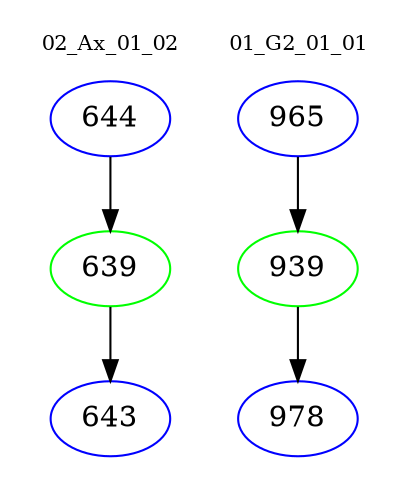 digraph{
subgraph cluster_0 {
color = white
label = "02_Ax_01_02";
fontsize=10;
T0_644 [label="644", color="blue"]
T0_644 -> T0_639 [color="black"]
T0_639 [label="639", color="green"]
T0_639 -> T0_643 [color="black"]
T0_643 [label="643", color="blue"]
}
subgraph cluster_1 {
color = white
label = "01_G2_01_01";
fontsize=10;
T1_965 [label="965", color="blue"]
T1_965 -> T1_939 [color="black"]
T1_939 [label="939", color="green"]
T1_939 -> T1_978 [color="black"]
T1_978 [label="978", color="blue"]
}
}
